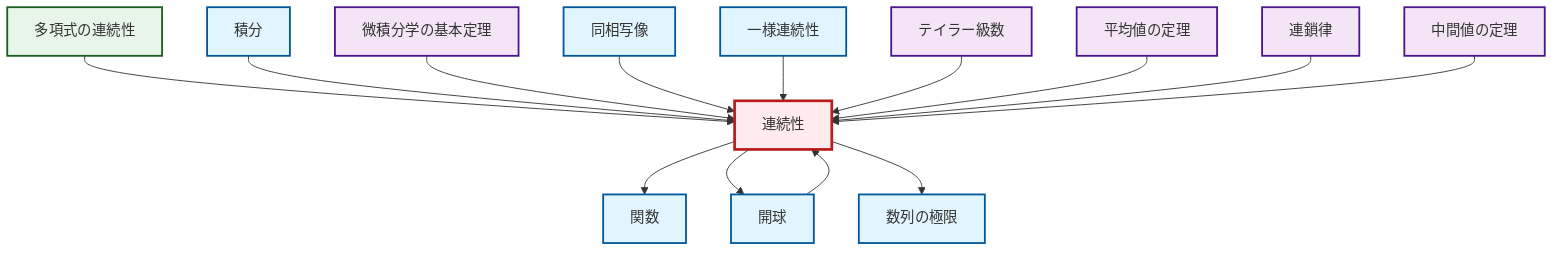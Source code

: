 graph TD
    classDef definition fill:#e1f5fe,stroke:#01579b,stroke-width:2px
    classDef theorem fill:#f3e5f5,stroke:#4a148c,stroke-width:2px
    classDef axiom fill:#fff3e0,stroke:#e65100,stroke-width:2px
    classDef example fill:#e8f5e9,stroke:#1b5e20,stroke-width:2px
    classDef current fill:#ffebee,stroke:#b71c1c,stroke-width:3px
    thm-fundamental-calculus["微積分学の基本定理"]:::theorem
    def-homeomorphism["同相写像"]:::definition
    thm-chain-rule["連鎖律"]:::theorem
    thm-taylor-series["テイラー級数"]:::theorem
    def-integral["積分"]:::definition
    def-uniform-continuity["一様連続性"]:::definition
    def-limit["数列の極限"]:::definition
    def-function["関数"]:::definition
    def-continuity["連続性"]:::definition
    thm-intermediate-value["中間値の定理"]:::theorem
    def-open-ball["開球"]:::definition
    ex-polynomial-continuity["多項式の連続性"]:::example
    thm-mean-value["平均値の定理"]:::theorem
    def-continuity --> def-function
    ex-polynomial-continuity --> def-continuity
    def-integral --> def-continuity
    thm-fundamental-calculus --> def-continuity
    def-homeomorphism --> def-continuity
    def-uniform-continuity --> def-continuity
    def-open-ball --> def-continuity
    def-continuity --> def-open-ball
    thm-taylor-series --> def-continuity
    thm-mean-value --> def-continuity
    thm-chain-rule --> def-continuity
    def-continuity --> def-limit
    thm-intermediate-value --> def-continuity
    class def-continuity current